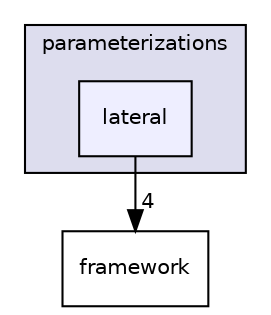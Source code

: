 digraph "/glade/work/altuntas/doxygen/MOM6/src/parameterizations/lateral" {
  compound=true
  node [ fontsize="10", fontname="Helvetica"];
  edge [ labelfontsize="10", labelfontname="Helvetica"];
  subgraph clusterdir_8224c134a2c31ae723fb95b3c4123a27 {
    graph [ bgcolor="#ddddee", pencolor="black", label="parameterizations" fontname="Helvetica", fontsize="10", URL="dir_8224c134a2c31ae723fb95b3c4123a27.html"]
  dir_4dc28a03eeeca3fbf7680a6cc4bb4970 [shape=box, label="lateral", style="filled", fillcolor="#eeeeff", pencolor="black", URL="dir_4dc28a03eeeca3fbf7680a6cc4bb4970.html"];
  }
  dir_5752cadd8276ecfd63d9b924f2a4d4b5 [shape=box label="framework" URL="dir_5752cadd8276ecfd63d9b924f2a4d4b5.html"];
  dir_4dc28a03eeeca3fbf7680a6cc4bb4970->dir_5752cadd8276ecfd63d9b924f2a4d4b5 [headlabel="4", labeldistance=1.5 headhref="dir_000015_000010.html"];
}
